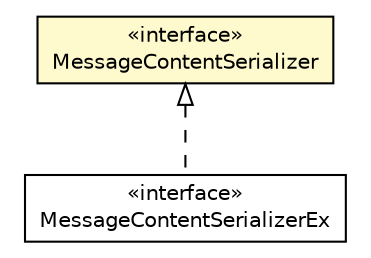 #!/usr/local/bin/dot
#
# Class diagram 
# Generated by UMLGraph version R5_6-24-gf6e263 (http://www.umlgraph.org/)
#

digraph G {
	edge [fontname="Helvetica",fontsize=10,labelfontname="Helvetica",labelfontsize=10];
	node [fontname="Helvetica",fontsize=10,shape=plaintext];
	nodesep=0.25;
	ranksep=0.5;
	// org.universAAL.middleware.serialization.MessageContentSerializerEx
	c259564 [label=<<table title="org.universAAL.middleware.serialization.MessageContentSerializerEx" border="0" cellborder="1" cellspacing="0" cellpadding="2" port="p" href="./MessageContentSerializerEx.html">
		<tr><td><table border="0" cellspacing="0" cellpadding="1">
<tr><td align="center" balign="center"> &#171;interface&#187; </td></tr>
<tr><td align="center" balign="center"> MessageContentSerializerEx </td></tr>
		</table></td></tr>
		</table>>, URL="./MessageContentSerializerEx.html", fontname="Helvetica", fontcolor="black", fontsize=10.0];
	// org.universAAL.middleware.serialization.MessageContentSerializer
	c259565 [label=<<table title="org.universAAL.middleware.serialization.MessageContentSerializer" border="0" cellborder="1" cellspacing="0" cellpadding="2" port="p" bgcolor="lemonChiffon" href="./MessageContentSerializer.html">
		<tr><td><table border="0" cellspacing="0" cellpadding="1">
<tr><td align="center" balign="center"> &#171;interface&#187; </td></tr>
<tr><td align="center" balign="center"> MessageContentSerializer </td></tr>
		</table></td></tr>
		</table>>, URL="./MessageContentSerializer.html", fontname="Helvetica", fontcolor="black", fontsize=10.0];
	//org.universAAL.middleware.serialization.MessageContentSerializerEx implements org.universAAL.middleware.serialization.MessageContentSerializer
	c259565:p -> c259564:p [dir=back,arrowtail=empty,style=dashed];
}

